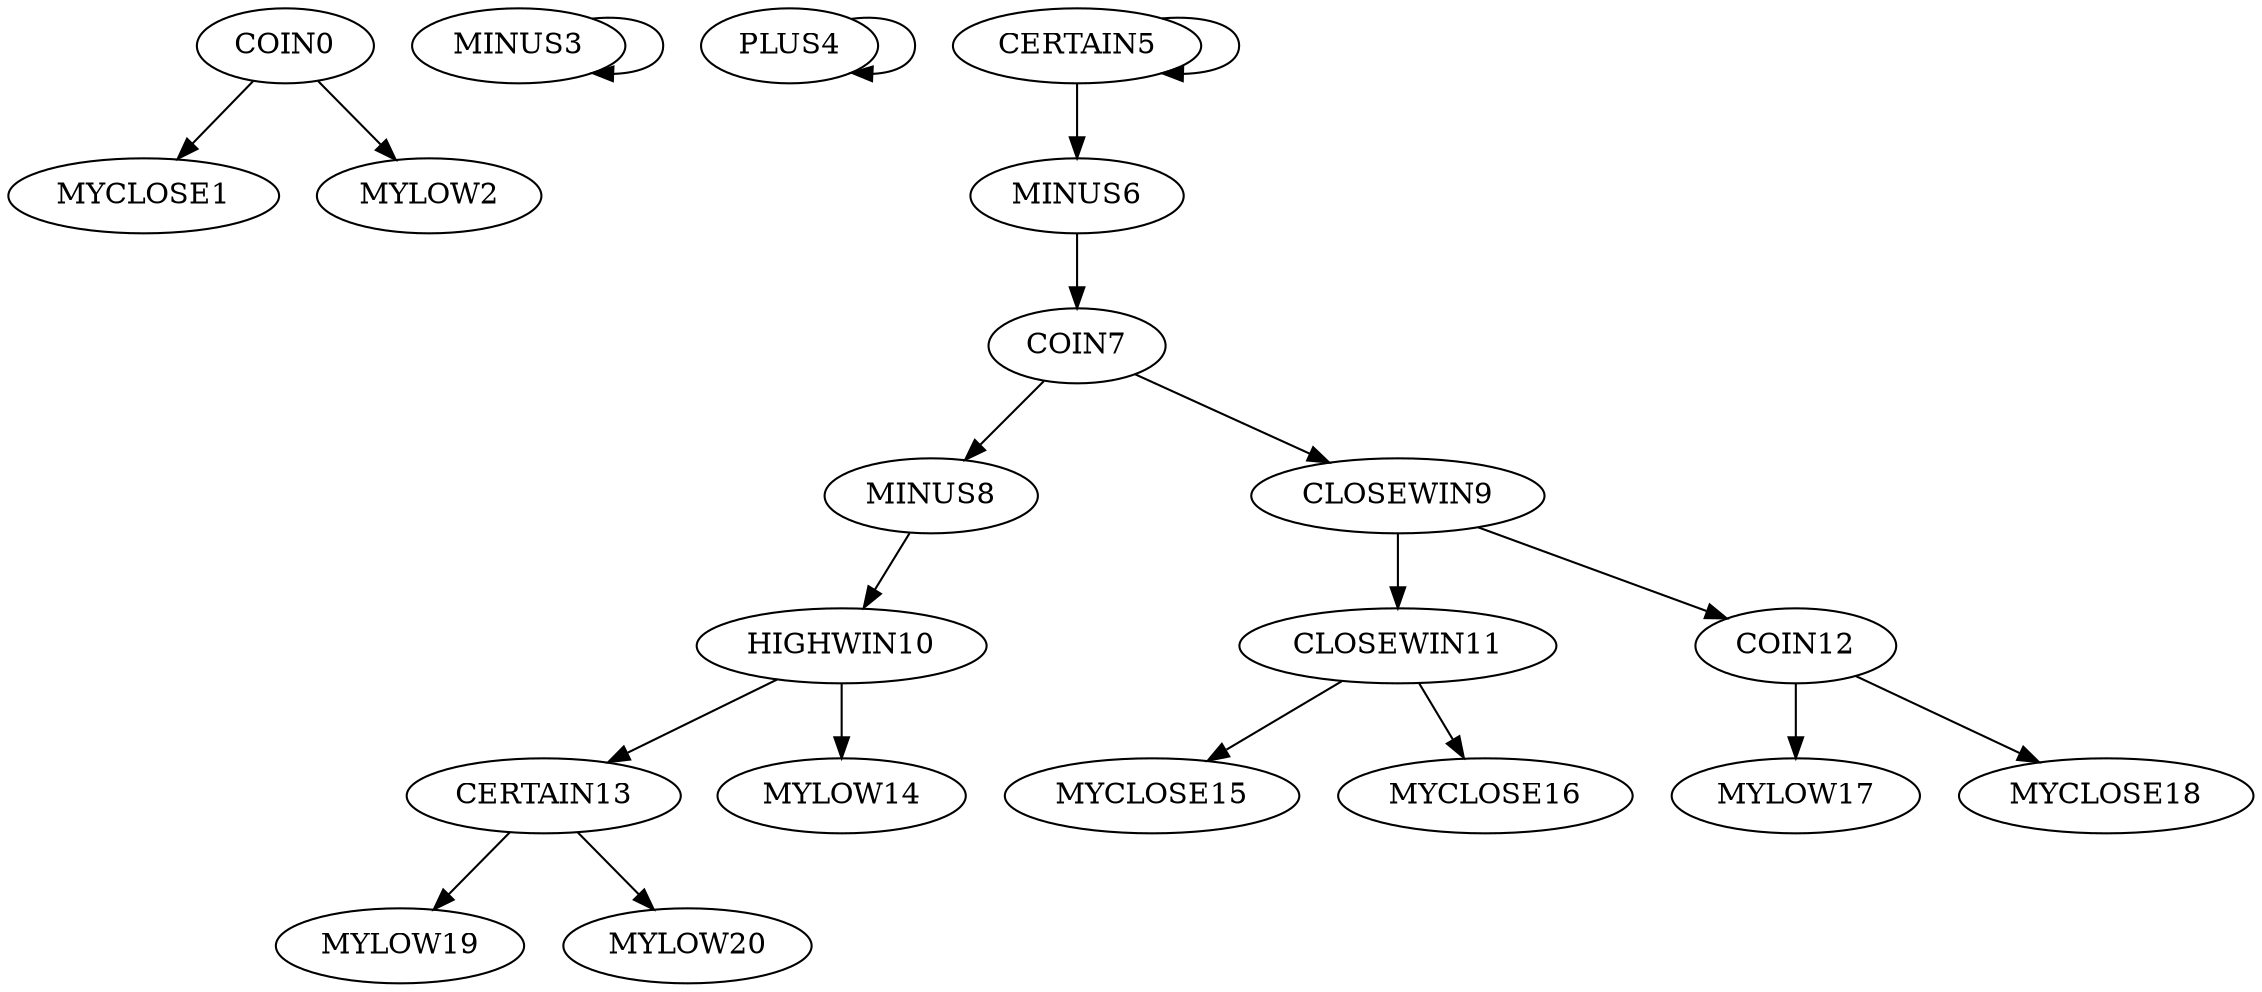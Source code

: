digraph T {
	COIN0 -> MYCLOSE1;
	COIN0 -> MYLOW2;
	MINUS3 -> MINUS3;
	PLUS4 -> PLUS4;
	CERTAIN5 -> CERTAIN5;
	CERTAIN5 -> MINUS6;
	MINUS6 -> COIN7;
	COIN7 -> MINUS8;
	COIN7 -> CLOSEWIN9;
	MINUS8 -> HIGHWIN10;
	CLOSEWIN9 -> CLOSEWIN11;
	CLOSEWIN9 -> COIN12;
	HIGHWIN10 -> CERTAIN13;
	HIGHWIN10 -> MYLOW14;
	CLOSEWIN11 -> MYCLOSE15;
	CLOSEWIN11 -> MYCLOSE16;
	COIN12 -> MYLOW17;
	COIN12 -> MYCLOSE18;
	CERTAIN13 -> MYLOW19;
	CERTAIN13 -> MYLOW20;
}